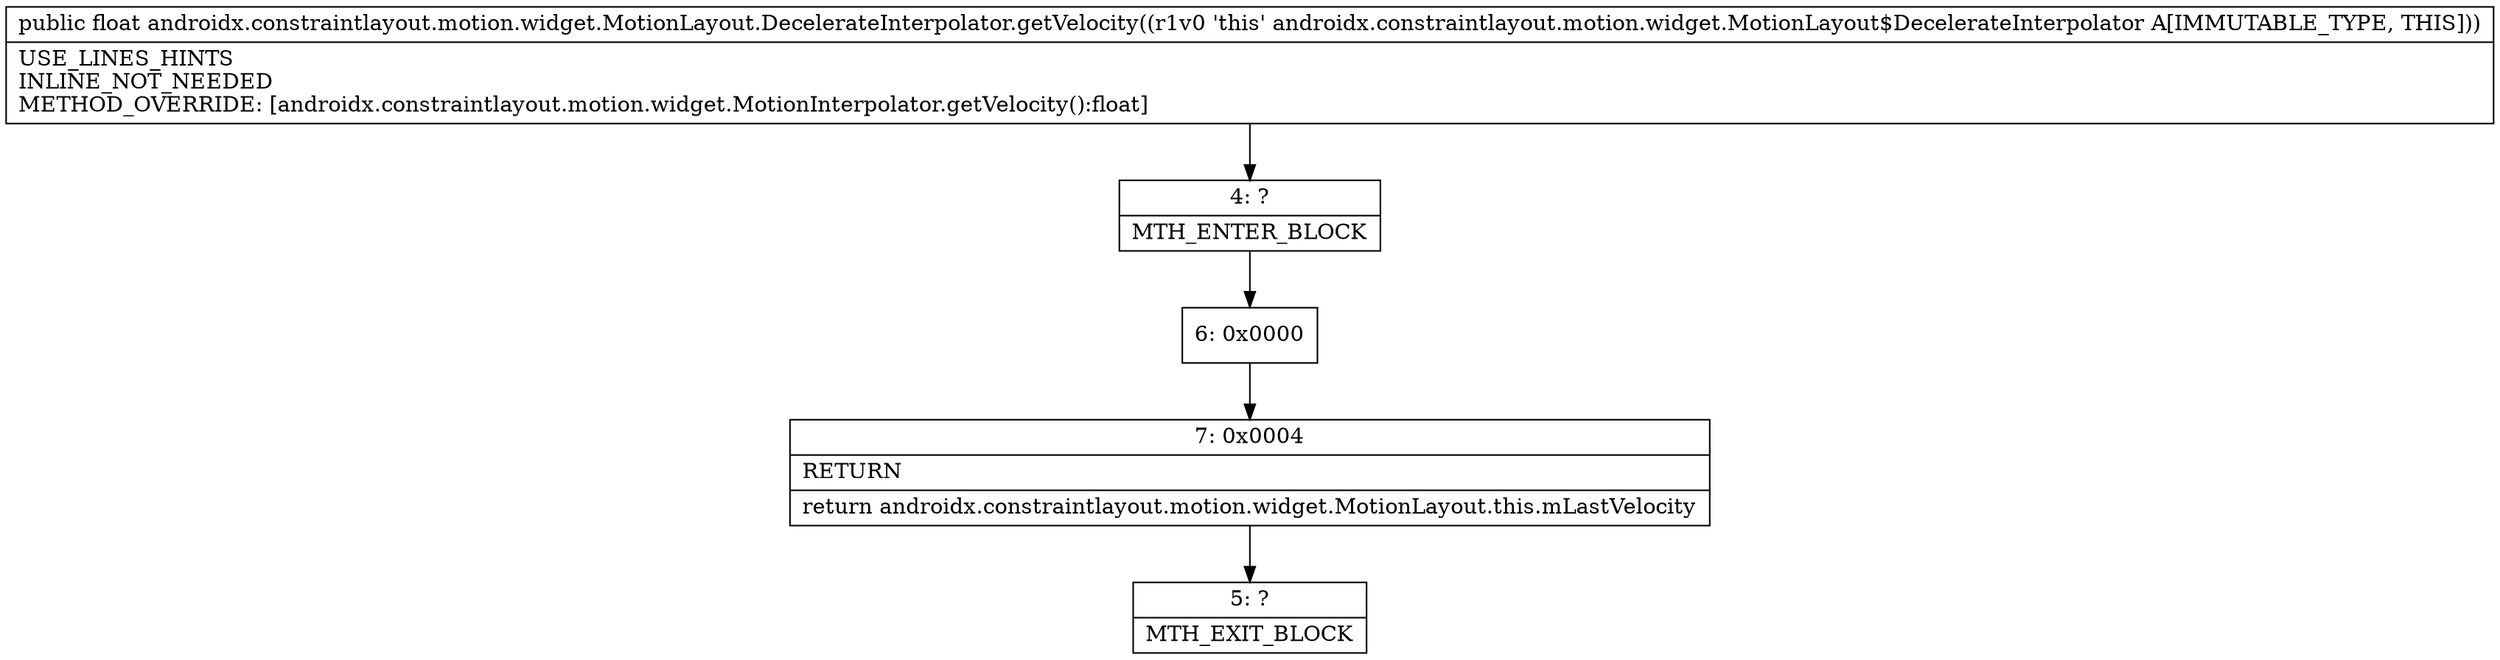 digraph "CFG forandroidx.constraintlayout.motion.widget.MotionLayout.DecelerateInterpolator.getVelocity()F" {
Node_4 [shape=record,label="{4\:\ ?|MTH_ENTER_BLOCK\l}"];
Node_6 [shape=record,label="{6\:\ 0x0000}"];
Node_7 [shape=record,label="{7\:\ 0x0004|RETURN\l|return androidx.constraintlayout.motion.widget.MotionLayout.this.mLastVelocity\l}"];
Node_5 [shape=record,label="{5\:\ ?|MTH_EXIT_BLOCK\l}"];
MethodNode[shape=record,label="{public float androidx.constraintlayout.motion.widget.MotionLayout.DecelerateInterpolator.getVelocity((r1v0 'this' androidx.constraintlayout.motion.widget.MotionLayout$DecelerateInterpolator A[IMMUTABLE_TYPE, THIS]))  | USE_LINES_HINTS\lINLINE_NOT_NEEDED\lMETHOD_OVERRIDE: [androidx.constraintlayout.motion.widget.MotionInterpolator.getVelocity():float]\l}"];
MethodNode -> Node_4;Node_4 -> Node_6;
Node_6 -> Node_7;
Node_7 -> Node_5;
}

